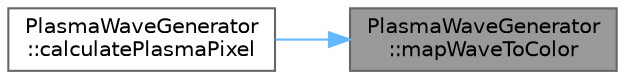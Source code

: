 digraph "PlasmaWaveGenerator::mapWaveToColor"
{
 // INTERACTIVE_SVG=YES
 // LATEX_PDF_SIZE
  bgcolor="transparent";
  edge [fontname=Helvetica,fontsize=10,labelfontname=Helvetica,labelfontsize=10];
  node [fontname=Helvetica,fontsize=10,shape=box,height=0.2,width=0.4];
  rankdir="RL";
  Node1 [id="Node000001",label="PlasmaWaveGenerator\l::mapWaveToColor",height=0.2,width=0.4,color="gray40", fillcolor="grey60", style="filled", fontcolor="black",tooltip=" "];
  Node1 -> Node2 [id="edge1_Node000001_Node000002",dir="back",color="steelblue1",style="solid",tooltip=" "];
  Node2 [id="Node000002",label="PlasmaWaveGenerator\l::calculatePlasmaPixel",height=0.2,width=0.4,color="grey40", fillcolor="white", style="filled",URL="$df/df6/class_plasma_wave_generator_a47c43a9a9e8ddcbad6fd70daf7e590ad.html#a47c43a9a9e8ddcbad6fd70daf7e590ad",tooltip=" "];
}
